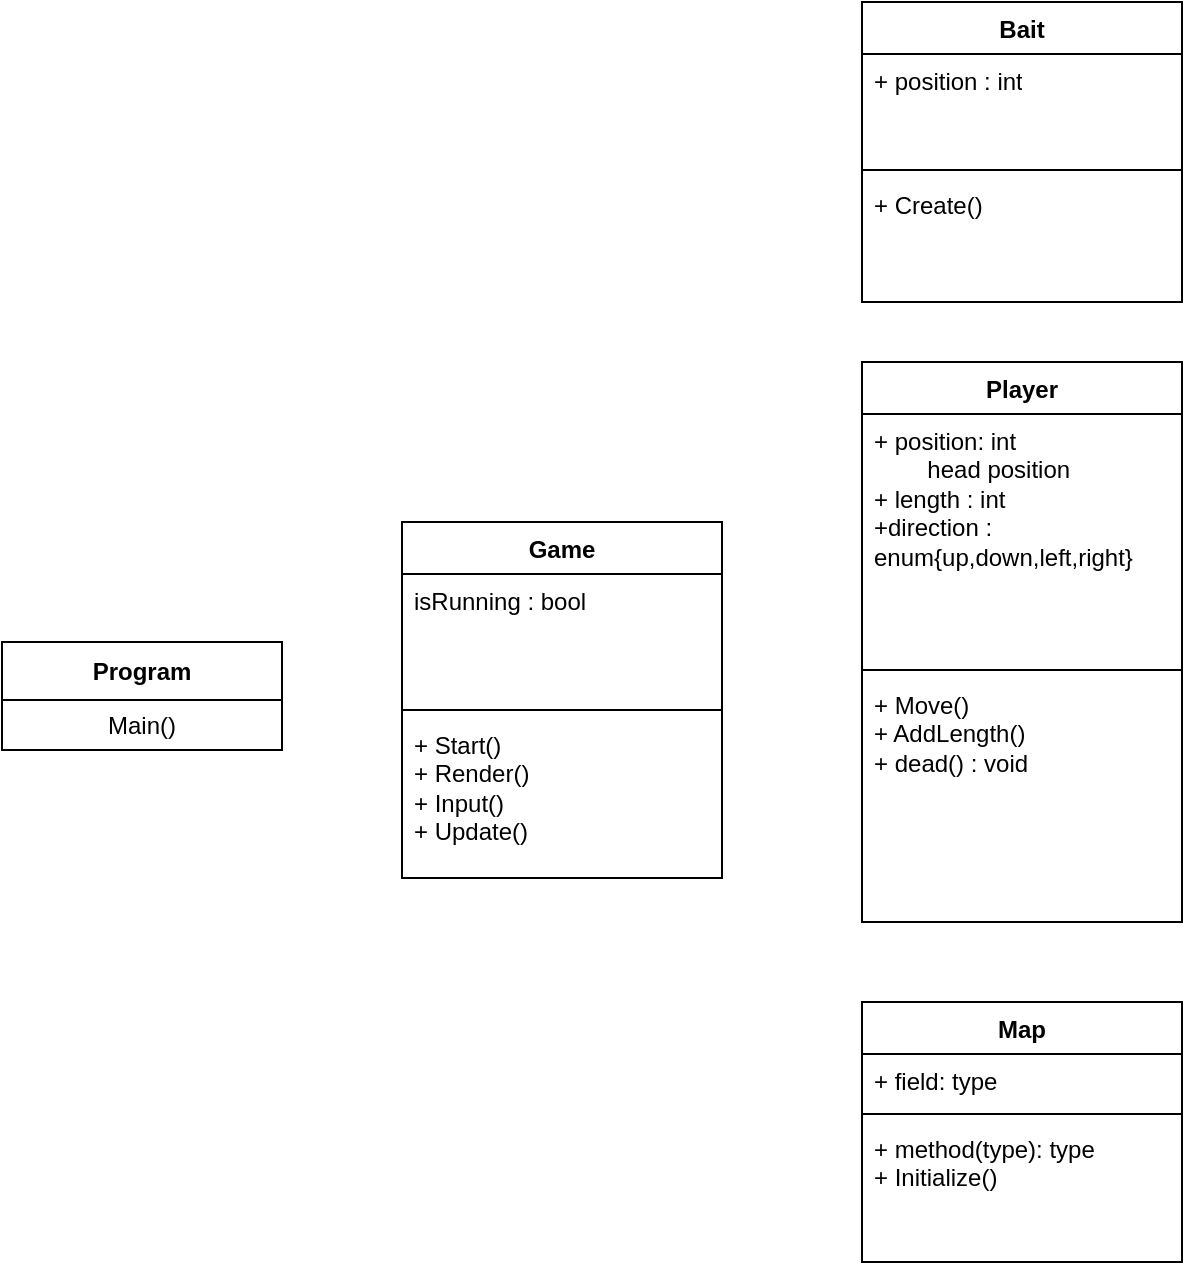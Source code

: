 <mxfile version="24.7.6">
  <diagram name="페이지-1" id="L4DfRHDJW8__mpONC0UO">
    <mxGraphModel dx="1289" dy="969" grid="1" gridSize="10" guides="1" tooltips="1" connect="1" arrows="1" fold="1" page="1" pageScale="1" pageWidth="827" pageHeight="1169" math="0" shadow="0">
      <root>
        <mxCell id="0" />
        <mxCell id="1" parent="0" />
        <mxCell id="t-_BdK_HGnIvJ6J7OGBk-2" value="Program" style="swimlane;fontStyle=1;align=center;verticalAlign=middle;childLayout=stackLayout;horizontal=1;startSize=29;horizontalStack=0;resizeParent=1;resizeParentMax=0;resizeLast=0;collapsible=0;marginBottom=0;html=1;whiteSpace=wrap;" vertex="1" parent="1">
          <mxGeometry x="10" y="360" width="140" height="54" as="geometry" />
        </mxCell>
        <mxCell id="t-_BdK_HGnIvJ6J7OGBk-3" value="Main()" style="text;html=1;strokeColor=none;fillColor=none;align=center;verticalAlign=middle;spacingLeft=4;spacingRight=4;overflow=hidden;rotatable=0;points=[[0,0.5],[1,0.5]];portConstraint=eastwest;whiteSpace=wrap;" vertex="1" parent="t-_BdK_HGnIvJ6J7OGBk-2">
          <mxGeometry y="29" width="140" height="25" as="geometry" />
        </mxCell>
        <mxCell id="t-_BdK_HGnIvJ6J7OGBk-10" value="Player" style="swimlane;fontStyle=1;align=center;verticalAlign=top;childLayout=stackLayout;horizontal=1;startSize=26;horizontalStack=0;resizeParent=1;resizeParentMax=0;resizeLast=0;collapsible=1;marginBottom=0;whiteSpace=wrap;html=1;" vertex="1" parent="1">
          <mxGeometry x="440" y="220" width="160" height="280" as="geometry" />
        </mxCell>
        <mxCell id="t-_BdK_HGnIvJ6J7OGBk-11" value="+ position: int&lt;div&gt;&lt;span style=&quot;white-space: pre;&quot;&gt;&#x9;&lt;/span&gt;head position&lt;br&gt;&lt;div&gt;+ length : int&lt;/div&gt;&lt;div&gt;+direction : enum{up,down,left,right}&lt;/div&gt;&lt;div&gt;&lt;br&gt;&lt;div&gt;&lt;br&gt;&lt;/div&gt;&lt;/div&gt;&lt;/div&gt;" style="text;strokeColor=none;fillColor=none;align=left;verticalAlign=top;spacingLeft=4;spacingRight=4;overflow=hidden;rotatable=0;points=[[0,0.5],[1,0.5]];portConstraint=eastwest;whiteSpace=wrap;html=1;" vertex="1" parent="t-_BdK_HGnIvJ6J7OGBk-10">
          <mxGeometry y="26" width="160" height="124" as="geometry" />
        </mxCell>
        <mxCell id="t-_BdK_HGnIvJ6J7OGBk-12" value="" style="line;strokeWidth=1;fillColor=none;align=left;verticalAlign=middle;spacingTop=-1;spacingLeft=3;spacingRight=3;rotatable=0;labelPosition=right;points=[];portConstraint=eastwest;strokeColor=inherit;" vertex="1" parent="t-_BdK_HGnIvJ6J7OGBk-10">
          <mxGeometry y="150" width="160" height="8" as="geometry" />
        </mxCell>
        <mxCell id="t-_BdK_HGnIvJ6J7OGBk-13" value="&lt;div&gt;+ Move()&amp;nbsp;&lt;/div&gt;&lt;div&gt;+ AddLength()&amp;nbsp;&lt;/div&gt;&lt;div&gt;+ dead() : void&lt;/div&gt;&lt;div&gt;&lt;br&gt;&lt;/div&gt;&lt;div&gt;&lt;br&gt;&lt;/div&gt;" style="text;strokeColor=none;fillColor=none;align=left;verticalAlign=top;spacingLeft=4;spacingRight=4;overflow=hidden;rotatable=0;points=[[0,0.5],[1,0.5]];portConstraint=eastwest;whiteSpace=wrap;html=1;" vertex="1" parent="t-_BdK_HGnIvJ6J7OGBk-10">
          <mxGeometry y="158" width="160" height="122" as="geometry" />
        </mxCell>
        <mxCell id="t-_BdK_HGnIvJ6J7OGBk-14" value="Bait" style="swimlane;fontStyle=1;align=center;verticalAlign=top;childLayout=stackLayout;horizontal=1;startSize=26;horizontalStack=0;resizeParent=1;resizeParentMax=0;resizeLast=0;collapsible=1;marginBottom=0;whiteSpace=wrap;html=1;" vertex="1" parent="1">
          <mxGeometry x="440" y="40" width="160" height="150" as="geometry" />
        </mxCell>
        <mxCell id="t-_BdK_HGnIvJ6J7OGBk-15" value="+ position : int&lt;div&gt;&lt;br&gt;&lt;/div&gt;" style="text;strokeColor=none;fillColor=none;align=left;verticalAlign=top;spacingLeft=4;spacingRight=4;overflow=hidden;rotatable=0;points=[[0,0.5],[1,0.5]];portConstraint=eastwest;whiteSpace=wrap;html=1;" vertex="1" parent="t-_BdK_HGnIvJ6J7OGBk-14">
          <mxGeometry y="26" width="160" height="54" as="geometry" />
        </mxCell>
        <mxCell id="t-_BdK_HGnIvJ6J7OGBk-16" value="" style="line;strokeWidth=1;fillColor=none;align=left;verticalAlign=middle;spacingTop=-1;spacingLeft=3;spacingRight=3;rotatable=0;labelPosition=right;points=[];portConstraint=eastwest;strokeColor=inherit;" vertex="1" parent="t-_BdK_HGnIvJ6J7OGBk-14">
          <mxGeometry y="80" width="160" height="8" as="geometry" />
        </mxCell>
        <mxCell id="t-_BdK_HGnIvJ6J7OGBk-17" value="+ Create()" style="text;strokeColor=none;fillColor=none;align=left;verticalAlign=top;spacingLeft=4;spacingRight=4;overflow=hidden;rotatable=0;points=[[0,0.5],[1,0.5]];portConstraint=eastwest;whiteSpace=wrap;html=1;" vertex="1" parent="t-_BdK_HGnIvJ6J7OGBk-14">
          <mxGeometry y="88" width="160" height="62" as="geometry" />
        </mxCell>
        <mxCell id="t-_BdK_HGnIvJ6J7OGBk-18" value="Map" style="swimlane;fontStyle=1;align=center;verticalAlign=top;childLayout=stackLayout;horizontal=1;startSize=26;horizontalStack=0;resizeParent=1;resizeParentMax=0;resizeLast=0;collapsible=1;marginBottom=0;whiteSpace=wrap;html=1;" vertex="1" parent="1">
          <mxGeometry x="440" y="540" width="160" height="130" as="geometry" />
        </mxCell>
        <mxCell id="t-_BdK_HGnIvJ6J7OGBk-19" value="+ field: type" style="text;strokeColor=none;fillColor=none;align=left;verticalAlign=top;spacingLeft=4;spacingRight=4;overflow=hidden;rotatable=0;points=[[0,0.5],[1,0.5]];portConstraint=eastwest;whiteSpace=wrap;html=1;" vertex="1" parent="t-_BdK_HGnIvJ6J7OGBk-18">
          <mxGeometry y="26" width="160" height="26" as="geometry" />
        </mxCell>
        <mxCell id="t-_BdK_HGnIvJ6J7OGBk-20" value="" style="line;strokeWidth=1;fillColor=none;align=left;verticalAlign=middle;spacingTop=-1;spacingLeft=3;spacingRight=3;rotatable=0;labelPosition=right;points=[];portConstraint=eastwest;strokeColor=inherit;" vertex="1" parent="t-_BdK_HGnIvJ6J7OGBk-18">
          <mxGeometry y="52" width="160" height="8" as="geometry" />
        </mxCell>
        <mxCell id="t-_BdK_HGnIvJ6J7OGBk-21" value="+ method(type): type&lt;div&gt;+ Initialize()&lt;br&gt;&lt;div&gt;&lt;br&gt;&lt;/div&gt;&lt;/div&gt;" style="text;strokeColor=none;fillColor=none;align=left;verticalAlign=top;spacingLeft=4;spacingRight=4;overflow=hidden;rotatable=0;points=[[0,0.5],[1,0.5]];portConstraint=eastwest;whiteSpace=wrap;html=1;" vertex="1" parent="t-_BdK_HGnIvJ6J7OGBk-18">
          <mxGeometry y="60" width="160" height="70" as="geometry" />
        </mxCell>
        <mxCell id="t-_BdK_HGnIvJ6J7OGBk-22" value="Game" style="swimlane;fontStyle=1;align=center;verticalAlign=top;childLayout=stackLayout;horizontal=1;startSize=26;horizontalStack=0;resizeParent=1;resizeParentMax=0;resizeLast=0;collapsible=1;marginBottom=0;whiteSpace=wrap;html=1;" vertex="1" parent="1">
          <mxGeometry x="210" y="300" width="160" height="178" as="geometry" />
        </mxCell>
        <mxCell id="t-_BdK_HGnIvJ6J7OGBk-23" value="isRunning : bool" style="text;strokeColor=none;fillColor=none;align=left;verticalAlign=top;spacingLeft=4;spacingRight=4;overflow=hidden;rotatable=0;points=[[0,0.5],[1,0.5]];portConstraint=eastwest;whiteSpace=wrap;html=1;" vertex="1" parent="t-_BdK_HGnIvJ6J7OGBk-22">
          <mxGeometry y="26" width="160" height="64" as="geometry" />
        </mxCell>
        <mxCell id="t-_BdK_HGnIvJ6J7OGBk-24" value="" style="line;strokeWidth=1;fillColor=none;align=left;verticalAlign=middle;spacingTop=-1;spacingLeft=3;spacingRight=3;rotatable=0;labelPosition=right;points=[];portConstraint=eastwest;strokeColor=inherit;" vertex="1" parent="t-_BdK_HGnIvJ6J7OGBk-22">
          <mxGeometry y="90" width="160" height="8" as="geometry" />
        </mxCell>
        <mxCell id="t-_BdK_HGnIvJ6J7OGBk-25" value="+ Start()&lt;div&gt;+ Render()&lt;/div&gt;&lt;div&gt;+ Input()&lt;/div&gt;&lt;div&gt;+ Update()&lt;/div&gt;" style="text;strokeColor=none;fillColor=none;align=left;verticalAlign=top;spacingLeft=4;spacingRight=4;overflow=hidden;rotatable=0;points=[[0,0.5],[1,0.5]];portConstraint=eastwest;whiteSpace=wrap;html=1;" vertex="1" parent="t-_BdK_HGnIvJ6J7OGBk-22">
          <mxGeometry y="98" width="160" height="80" as="geometry" />
        </mxCell>
      </root>
    </mxGraphModel>
  </diagram>
</mxfile>
